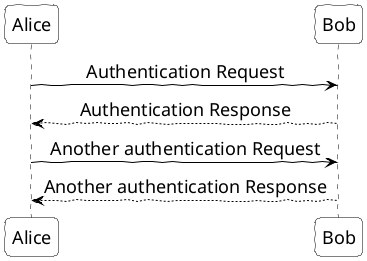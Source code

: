@startuml
skinparam {
    handwritten true
    roundcorner 10

    sequence {
      messageAlign center
      arrowColor black
      arrowFontSize 18
      arrowFontColor black

      lifeline {
        borderColor black
      }
    }

    participant {
      borderColor black
      backgroundColor #ffffff
      fontColor black
      fontSize 18
    }
}

Alice -> Bob: Authentication Request
Bob --> Alice: Authentication Response

Alice -> Bob: Another authentication Request
Alice <-- Bob: Another authentication Response
@enduml